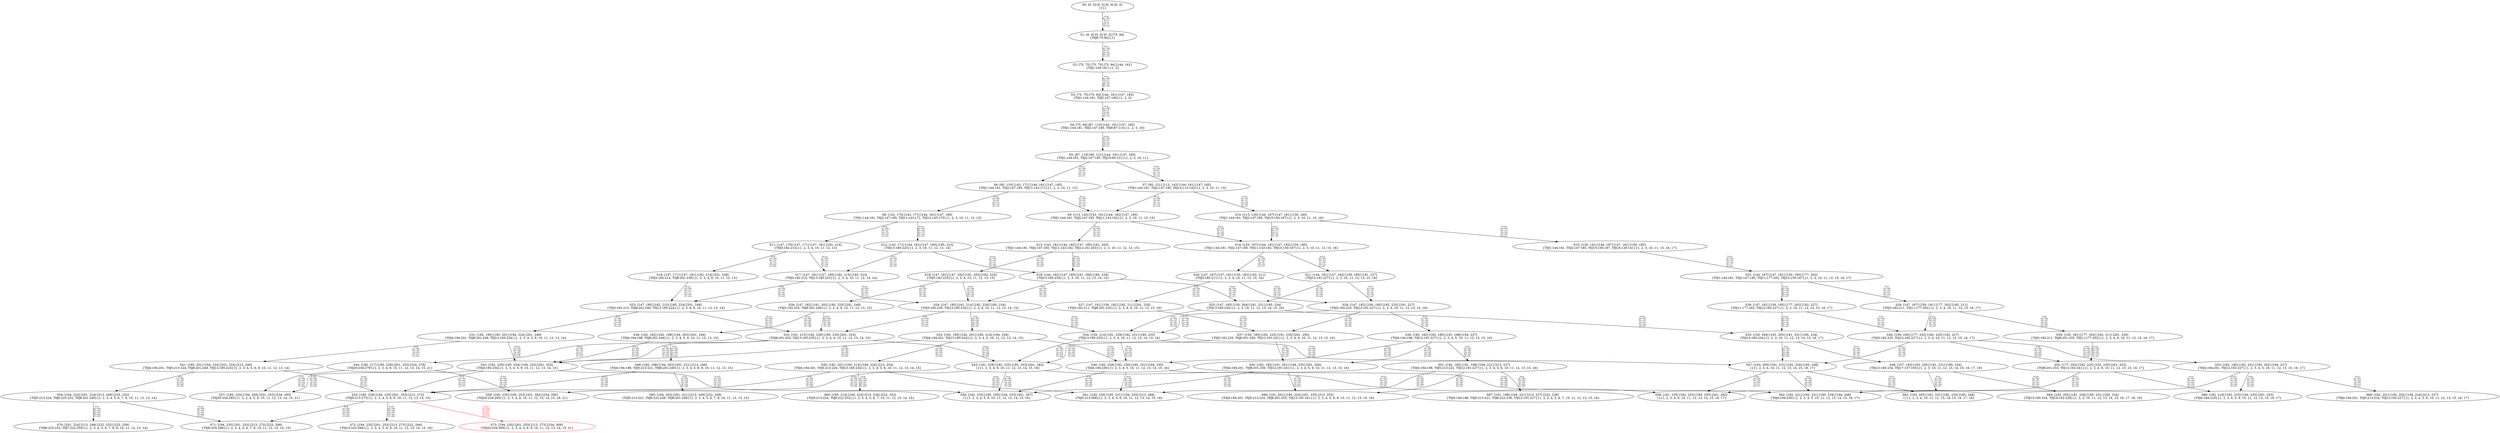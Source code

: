 digraph {
	S0[label="S0: [0, 0] [0, 0] [0, 0] [0, 0] \n{}{}"];
	S1[label="S1: [0, 0] [0, 0] [0, 0] [75, 94] \n{T0J0:75-94}{1}"];
	S2[label="S2: [75, 75] [75, 75] [75, 94] [144, 181] \n{T0J1:144-181}{1, 2}"];
	S3[label="S3: [75, 75] [75, 94] [144, 181] [147, 185] \n{T0J1:144-181, T0J2:147-185}{1, 2, 3}"];
	S4[label="S4: [75, 94] [87, 110] [144, 181] [147, 185] \n{T0J1:144-181, T0J2:147-185, T0J9:87-110}{1, 2, 3, 10}"];
	S5[label="S5: [87, 110] [95, 121] [144, 181] [147, 185] \n{T0J1:144-181, T0J2:147-185, T0J10:95-121}{1, 2, 3, 10, 11}"];
	S6[label="S6: [95, 110] [143, 171] [144, 181] [147, 185] \n{T0J1:144-181, T0J2:147-185, T0J11:143-171}{1, 2, 3, 10, 11, 12}"];
	S7[label="S7: [95, 121] [113, 143] [144, 181] [147, 185] \n{T0J1:144-181, T0J2:147-185, T0J14:113-143}{1, 2, 3, 10, 11, 15}"];
	S8[label="S8: [143, 170] [143, 171] [144, 181] [147, 185] \n{T0J1:144-181, T0J2:147-185, T0J11:143-171, T0J12:143-170}{1, 2, 3, 10, 11, 12, 13}"];
	S9[label="S9: [113, 143] [143, 181] [144, 182] [147, 185] \n{T0J1:144-181, T0J2:147-185, T0J11:143-182}{1, 2, 3, 10, 11, 12, 15}"];
	S10[label="S10: [113, 120] [144, 167] [147, 181] [150, 185] \n{T0J1:144-181, T0J2:147-185, T0J15:150-167}{1, 2, 3, 10, 11, 15, 16}"];
	S11[label="S11: [147, 170] [147, 171] [147, 181] [182, 214] \n{T0J3:182-214}{1, 2, 3, 4, 10, 11, 12, 13}"];
	S12[label="S12: [143, 171] [144, 181] [147, 185] [185, 223] \n{T0J13:185-223}{1, 2, 3, 10, 11, 12, 13, 14}"];
	S13[label="S13: [143, 181] [144, 182] [147, 185] [161, 203] \n{T0J1:144-181, T0J2:147-185, T0J11:143-182, T0J12:161-203}{1, 2, 3, 10, 11, 12, 13, 15}"];
	S14[label="S14: [143, 167] [144, 181] [147, 182] [150, 185] \n{T0J1:144-181, T0J2:147-185, T0J11:143-182, T0J15:150-167}{1, 2, 3, 10, 11, 12, 15, 16}"];
	S15[label="S15: [129, 141] [144, 167] [147, 181] [150, 185] \n{T0J1:144-181, T0J2:147-185, T0J15:150-167, T0J16:129-141}{1, 2, 3, 10, 11, 15, 16, 17}"];
	S16[label="S16: [147, 171] [147, 181] [182, 214] [201, 238] \n{T0J3:182-214, T0J8:201-238}{1, 2, 3, 4, 9, 10, 11, 12, 13}"];
	S17[label="S17: [147, 181] [147, 185] [182, 215] [185, 223] \n{T0J3:182-215, T0J13:185-223}{1, 2, 3, 4, 10, 11, 12, 13, 14}"];
	S18[label="S18: [144, 182] [147, 185] [161, 204] [185, 234] \n{T0J13:185-234}{1, 2, 3, 10, 11, 12, 13, 14, 15}"];
	S19[label="S19: [147, 181] [147, 182] [161, 203] [182, 225] \n{T0J3:182-225}{1, 2, 3, 4, 10, 11, 12, 13, 15}"];
	S20[label="S20: [147, 167] [147, 181] [150, 182] [182, 211] \n{T0J3:182-211}{1, 2, 3, 4, 10, 11, 12, 15, 16}"];
	S21[label="S21: [144, 181] [147, 182] [150, 185] [191, 227] \n{T0J12:191-227}{1, 2, 3, 10, 11, 12, 13, 15, 16}"];
	S22[label="S22: [144, 167] [147, 181] [150, 185] [177, 202] \n{T0J1:144-181, T0J2:147-185, T0J11:177-202, T0J15:150-167}{1, 2, 3, 10, 11, 12, 15, 16, 17}"];
	S23[label="S23: [147, 185] [182, 215] [185, 224] [201, 249] \n{T0J3:182-215, T0J8:201-249, T0J13:185-224}{1, 2, 3, 4, 9, 10, 11, 12, 13, 14}"];
	S24[label="S24: [147, 185] [161, 214] [182, 229] [185, 234] \n{T0J3:182-229, T0J13:185-234}{1, 2, 3, 4, 10, 11, 12, 13, 14, 15}"];
	S25[label="S25: [147, 185] [150, 204] [181, 231] [185, 234] \n{T0J13:185-234}{1, 2, 3, 10, 11, 12, 13, 14, 15, 16}"];
	S26[label="S26: [147, 182] [161, 203] [182, 225] [201, 249] \n{T0J3:182-225, T0J8:201-249}{1, 2, 3, 4, 9, 10, 11, 12, 13, 15}"];
	S27[label="S27: [147, 181] [150, 182] [182, 211] [201, 235] \n{T0J3:182-211, T0J8:201-235}{1, 2, 3, 4, 9, 10, 11, 12, 15, 16}"];
	S28[label="S28: [147, 182] [150, 185] [182, 225] [191, 227] \n{T0J3:182-225, T0J12:191-227}{1, 2, 3, 4, 10, 11, 12, 13, 15, 16}"];
	S29[label="S29: [147, 167] [150, 181] [177, 202] [182, 211] \n{T0J3:182-211, T0J11:177-202}{1, 2, 3, 4, 10, 11, 12, 15, 16, 17}"];
	S30[label="S30: [147, 181] [150, 185] [177, 202] [192, 227] \n{T0J11:177-202, T0J12:192-227}{1, 2, 3, 10, 11, 12, 13, 15, 16, 17}"];
	S31[label="S31: [182, 185] [185, 201] [194, 224] [201, 249] \n{T0J4:194-201, T0J8:201-249, T0J13:185-224}{1, 2, 3, 4, 5, 9, 10, 11, 12, 13, 14}"];
	S32[label="S32: [161, 215] [182, 229] [185, 235] [201, 253] \n{T0J8:201-253, T0J13:185-235}{1, 2, 3, 4, 9, 10, 11, 12, 13, 14, 15}"];
	S33[label="S33: [182, 185] [182, 201] [185, 214] [194, 234] \n{T0J4:194-201, T0J13:185-234}{1, 2, 3, 4, 5, 10, 11, 12, 13, 14, 15}"];
	S34[label="S34: [150, 214] [181, 229] [182, 231] [185, 235] \n{T0J13:185-235}{1, 2, 3, 4, 10, 11, 12, 13, 14, 15, 16}"];
	S35[label="S35: [150, 204] [163, 205] [181, 231] [185, 234] \n{T0J13:185-234}{1, 2, 3, 10, 11, 12, 13, 14, 15, 16, 17}"];
	S36[label="S36: [182, 182] [182, 198] [194, 203] [201, 249] \n{T0J4:194-198, T0J8:201-249}{1, 2, 3, 4, 5, 9, 10, 11, 12, 13, 15}"];
	S37[label="S37: [150, 185] [182, 225] [191, 235] [201, 250] \n{T0J3:182-225, T0J8:201-250, T0J12:191-241}{1, 2, 3, 4, 9, 10, 11, 12, 13, 15, 16}"];
	S38[label="S38: [182, 182] [182, 185] [191, 198] [194, 227] \n{T0J4:194-198, T0J12:191-227}{1, 2, 3, 4, 5, 10, 11, 12, 13, 15, 16}"];
	S39[label="S39: [150, 181] [177, 202] [182, 211] [201, 235] \n{T0J3:182-211, T0J8:201-235, T0J11:177-202}{1, 2, 3, 4, 9, 10, 11, 12, 15, 16, 17}"];
	S40[label="S40: [150, 185] [177, 202] [182, 225] [192, 227] \n{T0J3:182-225, T0J12:192-227}{1, 2, 3, 4, 10, 11, 12, 13, 15, 16, 17}"];
	S41[label="S41: [185, 201] [194, 224] [201, 224] [213, 249] \n{T0J4:194-201, T0J5:213-224, T0J8:201-249, T0J13:185-224}{1, 2, 3, 4, 5, 6, 9, 10, 11, 12, 13, 14}"];
	S42[label="S42: [182, 229] [185, 234] [194, 235] [201, 253] \n{T0J4:194-234}{1, 2, 3, 4, 5, 9, 10, 11, 12, 13, 14, 15}"];
	S43[label="S43: [181, 229] [182, 235] [185, 253] [201, 282] \n{}{1, 2, 3, 4, 9, 10, 11, 12, 13, 14, 15, 16}"];
	S44[label="S44: [185, 217] [185, 229] [201, 253] [234, 279] \n{T0J20:234-279}{1, 2, 3, 4, 9, 10, 11, 12, 13, 14, 15, 21}"];
	S45[label="S45: [182, 201] [185, 214] [194, 224] [213, 234] \n{T0J4:194-201, T0J5:213-224, T0J13:185-234}{1, 2, 3, 4, 5, 6, 10, 11, 12, 13, 14, 15}"];
	S46[label="S46: [182, 229] [182, 230] [185, 231] [194, 235] \n{T0J4:194-230}{1, 2, 3, 4, 5, 10, 11, 12, 13, 14, 15, 16}"];
	S47[label="S47: [163, 205] [181, 231] [182, 234] [185, 248] \n{}{1, 2, 3, 4, 10, 11, 12, 13, 14, 15, 16, 17}"];
	S48[label="S48: [157, 193] [163, 205] [181, 231] [185, 234] \n{T0J13:185-234, T0J17:157-193}{1, 2, 3, 10, 11, 12, 13, 14, 15, 16, 17, 18}"];
	S49[label="S49: [182, 198] [194, 203] [201, 221] [213, 249] \n{T0J4:194-198, T0J5:213-221, T0J8:201-249}{1, 2, 3, 4, 5, 6, 9, 10, 11, 12, 13, 15}"];
	S50[label="S50: [182, 185] [191, 201] [194, 235] [201, 250] \n{T0J4:194-201, T0J8:201-250, T0J12:191-241}{1, 2, 3, 4, 5, 9, 10, 11, 12, 13, 15, 16}"];
	S51[label="S51: [182, 185] [191, 198] [194, 221] [213, 227] \n{T0J4:194-198, T0J5:213-221, T0J12:191-227}{1, 2, 3, 4, 5, 6, 10, 11, 12, 13, 15, 16}"];
	S52[label="S52: [177, 202] [182, 225] [192, 235] [201, 253] \n{T0J8:201-253, T0J12:192-241}{1, 2, 3, 4, 9, 10, 11, 12, 13, 15, 16, 17}"];
	S53[label="S53: [182, 185] [182, 201] [192, 202] [194, 227] \n{T0J4:194-201, T0J12:192-227}{1, 2, 3, 4, 5, 10, 11, 12, 13, 15, 16, 17}"];
	S54[label="S54: [194, 224] [201, 224] [213, 249] [225, 252] \n{T0J5:213-224, T0J6:225-252, T0J8:201-249}{1, 2, 3, 4, 5, 6, 7, 9, 10, 11, 12, 13, 14}"];
	S55[label="S55: [185, 234] [194, 235] [201, 253] [213, 273] \n{T0J5:213-273}{1, 2, 3, 4, 5, 6, 9, 10, 11, 12, 13, 14, 15}"];
	S56[label="S56: [182, 235] [185, 250] [194, 253] [201, 297] \n{}{1, 2, 3, 4, 5, 9, 10, 11, 12, 13, 14, 15, 16}"];
	S57[label="S57: [185, 234] [194, 250] [201, 253] [234, 295] \n{T0J20:234-295}{1, 2, 3, 4, 5, 9, 10, 11, 12, 13, 14, 15, 21}"];
	S58[label="S58: [181, 235] [182, 253] [185, 255] [201, 282] \n{}{1, 2, 3, 4, 9, 10, 11, 12, 13, 14, 15, 16, 17}"];
	S59[label="S59: [185, 235] [185, 253] [201, 282] [234, 295] \n{T0J20:234-295}{1, 2, 3, 4, 9, 10, 11, 12, 13, 14, 15, 16, 21}"];
	S60[label="S60: [185, 214] [194, 224] [213, 234] [222, 252] \n{T0J5:213-224, T0J6:222-252}{1, 2, 3, 4, 5, 6, 7, 10, 11, 12, 13, 14, 15}"];
	S61[label="S61: [182, 230] [185, 231] [194, 235] [213, 268] \n{T0J5:213-268}{1, 2, 3, 4, 5, 6, 10, 11, 12, 13, 14, 15, 16}"];
	S62[label="S62: [182, 221] [182, 231] [185, 234] [194, 248] \n{T0J4:194-230}{1, 2, 3, 4, 5, 10, 11, 12, 13, 14, 15, 16, 17}"];
	S63[label="S63: [163, 205] [181, 231] [182, 234] [185, 248] \n{}{1, 2, 3, 4, 10, 11, 12, 13, 14, 15, 16, 17, 18}"];
	S64[label="S64: [163, 205] [181, 228] [185, 231] [192, 234] \n{T0J13:185-234, T0J18:192-228}{1, 2, 3, 10, 11, 12, 13, 14, 15, 16, 17, 18, 19}"];
	S65[label="S65: [194, 203] [201, 221] [213, 249] [222, 249] \n{T0J5:213-221, T0J6:222-249, T0J8:201-249}{1, 2, 3, 4, 5, 6, 7, 9, 10, 11, 12, 13, 15}"];
	S66[label="S66: [191, 201] [194, 224] [201, 235] [213, 253] \n{T0J4:194-201, T0J5:213-224, T0J8:201-253, T0J12:191-241}{1, 2, 3, 4, 5, 6, 9, 10, 11, 12, 13, 15, 16}"];
	S67[label="S67: [191, 198] [194, 221] [213, 227] [222, 236] \n{T0J4:194-198, T0J5:213-221, T0J6:222-236, T0J12:191-227}{1, 2, 3, 4, 5, 6, 7, 10, 11, 12, 13, 15, 16}"];
	S68[label="S68: [182, 218] [192, 225] [194, 235] [201, 253] \n{T0J4:194-218}{1, 2, 3, 4, 5, 9, 10, 11, 12, 13, 15, 16, 17}"];
	S69[label="S69: [182, 201] [192, 202] [194, 224] [213, 227] \n{T0J4:194-201, T0J5:213-224, T0J12:192-227}{1, 2, 3, 4, 5, 6, 10, 11, 12, 13, 15, 16, 17}"];
	S70[label="S70: [201, 224] [213, 249] [222, 252] [225, 259] \n{T0J6:225-252, T0J7:222-259}{1, 2, 3, 4, 5, 6, 7, 8, 9, 10, 11, 12, 13, 14}"];
	S71[label="S71: [194, 235] [201, 253] [213, 273] [225, 299] \n{T0J6:225-299}{1, 2, 3, 4, 5, 6, 7, 9, 10, 11, 12, 13, 14, 15}"];
	S72[label="S72: [194, 235] [201, 253] [213, 273] [222, 294] \n{T0J15:222-294}{1, 2, 3, 4, 5, 6, 9, 10, 11, 12, 13, 14, 15, 16}"];
	S73[label="S73: [194, 235] [201, 253] [213, 273] [234, 309] \n{T0J20:234-309}{1, 2, 3, 4, 5, 6, 9, 10, 11, 12, 13, 14, 15, 21}"];
	S0 -> S1[label="T0 J0\nDL=300\nES=0\nLS=0\nEF=75\nLF=94",fontsize=8];
	S1 -> S2[label="T0 J1\nDL=300\nES=75\nLS=94\nEF=144\nLF=181",fontsize=8];
	S2 -> S3[label="T0 J2\nDL=300\nES=75\nLS=94\nEF=147\nLF=185",fontsize=8];
	S3 -> S4[label="T0 J9\nDL=300\nES=75\nLS=94\nEF=87\nLF=110",fontsize=8];
	S4 -> S5[label="T0 J10\nDL=300\nES=87\nLS=110\nEF=95\nLF=121",fontsize=8];
	S5 -> S6[label="T0 J11\nDL=300\nES=95\nLS=110\nEF=143\nLF=171",fontsize=8];
	S5 -> S7[label="T0 J14\nDL=300\nES=87\nLS=110\nEF=113\nLF=143",fontsize=8];
	S6 -> S8[label="T0 J12\nDL=300\nES=95\nLS=110\nEF=143\nLF=170",fontsize=8];
	S6 -> S9[label="T0 J14\nDL=300\nES=95\nLS=110\nEF=121\nLF=143",fontsize=8];
	S7 -> S9[label="T0 J11\nDL=300\nES=95\nLS=121\nEF=143\nLF=182",fontsize=8];
	S7 -> S10[label="T0 J15\nDL=300\nES=113\nLS=120\nEF=150\nLF=167",fontsize=8];
	S8 -> S11[label="T0 J3\nDL=300\nES=147\nLS=170\nEF=182\nLF=214",fontsize=8];
	S8 -> S12[label="T0 J13\nDL=300\nES=143\nLS=170\nEF=185\nLF=223",fontsize=8];
	S9 -> S13[label="T0 J12\nDL=300\nES=113\nLS=143\nEF=161\nLF=203",fontsize=8];
	S9 -> S14[label="T0 J15\nDL=300\nES=113\nLS=120\nEF=150\nLF=167",fontsize=8];
	S10 -> S14[label="T0 J11\nDL=300\nES=113\nLS=121\nEF=161\nLF=182",fontsize=8];
	S10 -> S15[label="T0 J16\nDL=300\nES=113\nLS=120\nEF=129\nLF=141",fontsize=8];
	S11 -> S16[label="T0 J8\nDL=300\nES=147\nLS=170\nEF=201\nLF=238",fontsize=8];
	S11 -> S17[label="T0 J13\nDL=300\nES=147\nLS=170\nEF=189\nLF=223",fontsize=8];
	S12 -> S17[label="T0 J3\nDL=300\nES=147\nLS=171\nEF=182\nLF=215",fontsize=8];
	S12 -> S18[label="T0 J14\nDL=300\nES=143\nLS=171\nEF=169\nLF=204",fontsize=8];
	S13 -> S19[label="T0 J3\nDL=300\nES=147\nLS=181\nEF=182\nLF=225",fontsize=8];
	S13 -> S18[label="T0 J13\nDL=300\nES=143\nLS=181\nEF=185\nLF=234",fontsize=8];
	S14 -> S20[label="T0 J3\nDL=300\nES=147\nLS=167\nEF=182\nLF=211",fontsize=8];
	S14 -> S21[label="T0 J12\nDL=300\nES=143\nLS=167\nEF=191\nLF=227",fontsize=8];
	S15 -> S22[label="T0 J11\nDL=300\nES=129\nLS=141\nEF=177\nLF=202",fontsize=8];
	S16 -> S23[label="T0 J13\nDL=300\nES=147\nLS=171\nEF=189\nLF=224",fontsize=8];
	S17 -> S23[label="T0 J8\nDL=300\nES=147\nLS=181\nEF=201\nLF=249",fontsize=8];
	S17 -> S24[label="T0 J14\nDL=300\nES=147\nLS=181\nEF=173\nLF=214",fontsize=8];
	S18 -> S24[label="T0 J3\nDL=300\nES=147\nLS=185\nEF=182\nLF=229",fontsize=8];
	S18 -> S25[label="T0 J15\nDL=300\nES=144\nLS=184\nEF=181\nLF=231",fontsize=8];
	S19 -> S26[label="T0 J8\nDL=300\nES=147\nLS=181\nEF=201\nLF=249",fontsize=8];
	S19 -> S24[label="T0 J13\nDL=300\nES=147\nLS=181\nEF=189\nLF=234",fontsize=8];
	S20 -> S27[label="T0 J8\nDL=300\nES=147\nLS=167\nEF=201\nLF=235",fontsize=8];
	S20 -> S28[label="T0 J12\nDL=300\nES=147\nLS=167\nEF=195\nLF=227",fontsize=8];
	S21 -> S28[label="T0 J3\nDL=300\nES=147\nLS=181\nEF=182\nLF=225",fontsize=8];
	S21 -> S25[label="T0 J13\nDL=300\nES=144\nLS=181\nEF=186\nLF=234",fontsize=8];
	S22 -> S29[label="T0 J3\nDL=300\nES=147\nLS=167\nEF=182\nLF=211",fontsize=8];
	S22 -> S30[label="T0 J12\nDL=300\nES=144\nLS=167\nEF=192\nLF=227",fontsize=8];
	S23 -> S31[label="T0 J4\nDL=300\nES=182\nLS=185\nEF=194\nLF=201",fontsize=8];
	S23 -> S32[label="T0 J14\nDL=300\nES=147\nLS=185\nEF=173\nLF=218",fontsize=8];
	S24 -> S33[label="T0 J4\nDL=300\nES=182\nLS=185\nEF=194\nLF=201",fontsize=8];
	S24 -> S32[label="T0 J8\nDL=300\nES=147\nLS=185\nEF=201\nLF=253",fontsize=8];
	S24 -> S34[label="T0 J15\nDL=300\nES=147\nLS=184\nEF=184\nLF=231",fontsize=8];
	S25 -> S34[label="T0 J3\nDL=300\nES=147\nLS=185\nEF=182\nLF=229",fontsize=8];
	S25 -> S35[label="T0 J16\nDL=300\nES=147\nLS=184\nEF=163\nLF=205",fontsize=8];
	S26 -> S36[label="T0 J4\nDL=300\nES=182\nLS=182\nEF=194\nLF=198",fontsize=8];
	S26 -> S32[label="T0 J13\nDL=300\nES=147\nLS=182\nEF=189\nLF=235",fontsize=8];
	S27 -> S37[label="T0 J12\nDL=300\nES=147\nLS=181\nEF=195\nLF=241",fontsize=8];
	S28 -> S38[label="T0 J4\nDL=300\nES=182\nLS=182\nEF=194\nLF=198",fontsize=8];
	S28 -> S37[label="T0 J8\nDL=300\nES=147\nLS=182\nEF=201\nLF=250",fontsize=8];
	S28 -> S34[label="T0 J13\nDL=300\nES=147\nLS=182\nEF=189\nLF=235",fontsize=8];
	S29 -> S39[label="T0 J8\nDL=300\nES=147\nLS=167\nEF=201\nLF=235",fontsize=8];
	S29 -> S40[label="T0 J12\nDL=300\nES=147\nLS=167\nEF=195\nLF=227",fontsize=8];
	S30 -> S40[label="T0 J3\nDL=300\nES=147\nLS=181\nEF=182\nLF=225",fontsize=8];
	S30 -> S35[label="T0 J13\nDL=300\nES=147\nLS=181\nEF=189\nLF=234",fontsize=8];
	S31 -> S41[label="T0 J5\nDL=300\nES=182\nLS=185\nEF=213\nLF=224",fontsize=8];
	S31 -> S42[label="T0 J14\nDL=300\nES=182\nLS=185\nEF=208\nLF=218",fontsize=8];
	S32 -> S42[label="T0 J4\nDL=300\nES=182\nLS=218\nEF=194\nLF=234",fontsize=8];
	S32 -> S43[label="T0 J15\nDL=300\nES=161\nLS=218\nEF=198\nLF=265",fontsize=8];
	S32 -> S44[label="T0 J20\nDL=300\nES=185\nLS=217\nEF=234\nLF=279",fontsize=8];
	S33 -> S45[label="T0 J5\nDL=300\nES=182\nLS=185\nEF=213\nLF=224",fontsize=8];
	S33 -> S42[label="T0 J8\nDL=300\nES=182\nLS=185\nEF=236\nLF=253",fontsize=8];
	S33 -> S46[label="T0 J15\nDL=300\nES=182\nLS=184\nEF=219\nLF=231",fontsize=8];
	S34 -> S46[label="T0 J4\nDL=300\nES=182\nLS=214\nEF=194\nLF=230",fontsize=8];
	S34 -> S43[label="T0 J8\nDL=300\nES=150\nLS=214\nEF=204\nLF=282",fontsize=8];
	S34 -> S47[label="T0 J16\nDL=300\nES=150\nLS=184\nEF=166\nLF=205",fontsize=8];
	S35 -> S47[label="T0 J3\nDL=300\nES=150\nLS=204\nEF=185\nLF=248",fontsize=8];
	S35 -> S48[label="T0 J17\nDL=300\nES=150\nLS=184\nEF=157\nLF=193",fontsize=8];
	S36 -> S49[label="T0 J5\nDL=300\nES=182\nLS=182\nEF=213\nLF=221",fontsize=8];
	S36 -> S42[label="T0 J13\nDL=300\nES=182\nLS=182\nEF=224\nLF=235",fontsize=8];
	S37 -> S50[label="T0 J4\nDL=300\nES=182\nLS=185\nEF=194\nLF=201",fontsize=8];
	S37 -> S43[label="T0 J13\nDL=300\nES=150\nLS=185\nEF=192\nLF=238",fontsize=8];
	S38 -> S51[label="T0 J5\nDL=300\nES=182\nLS=182\nEF=213\nLF=221",fontsize=8];
	S38 -> S50[label="T0 J8\nDL=300\nES=182\nLS=182\nEF=236\nLF=250",fontsize=8];
	S38 -> S46[label="T0 J13\nDL=300\nES=182\nLS=182\nEF=224\nLF=235",fontsize=8];
	S39 -> S52[label="T0 J12\nDL=300\nES=150\nLS=181\nEF=198\nLF=241",fontsize=8];
	S40 -> S53[label="T0 J4\nDL=300\nES=182\nLS=185\nEF=194\nLF=201",fontsize=8];
	S40 -> S52[label="T0 J8\nDL=300\nES=150\nLS=185\nEF=204\nLF=253",fontsize=8];
	S40 -> S47[label="T0 J13\nDL=300\nES=150\nLS=184\nEF=192\nLF=237",fontsize=8];
	S41 -> S54[label="T0 J6\nDL=300\nES=185\nLS=201\nEF=225\nLF=252",fontsize=8];
	S41 -> S55[label="T0 J14\nDL=300\nES=185\nLS=201\nEF=211\nLF=234",fontsize=8];
	S42 -> S55[label="T0 J5\nDL=300\nES=182\nLS=234\nEF=213\nLF=273",fontsize=8];
	S42 -> S56[label="T0 J15\nDL=300\nES=182\nLS=234\nEF=219\nLF=281",fontsize=8];
	S42 -> S57[label="T0 J20\nDL=300\nES=185\nLS=233\nEF=234\nLF=295",fontsize=8];
	S43 -> S56[label="T0 J4\nDL=300\nES=182\nLS=234\nEF=194\nLF=250",fontsize=8];
	S43 -> S58[label="T0 J16\nDL=300\nES=181\nLS=234\nEF=197\nLF=255",fontsize=8];
	S43 -> S59[label="T0 J20\nDL=300\nES=185\nLS=233\nEF=234\nLF=295",fontsize=8];
	S44 -> S57[label="T0 J4\nDL=300\nES=185\nLS=234\nEF=197\nLF=250",fontsize=8];
	S44 -> S59[label="T0 J15\nDL=300\nES=185\nLS=234\nEF=222\nLF=281",fontsize=8];
	S45 -> S60[label="T0 J6\nDL=300\nES=182\nLS=201\nEF=222\nLF=252",fontsize=8];
	S45 -> S55[label="T0 J8\nDL=300\nES=182\nLS=201\nEF=236\nLF=269",fontsize=8];
	S45 -> S61[label="T0 J15\nDL=300\nES=182\nLS=184\nEF=219\nLF=231",fontsize=8];
	S46 -> S61[label="T0 J5\nDL=300\nES=182\nLS=229\nEF=213\nLF=268",fontsize=8];
	S46 -> S56[label="T0 J8\nDL=300\nES=182\nLS=229\nEF=236\nLF=297",fontsize=8];
	S46 -> S62[label="T0 J16\nDL=300\nES=182\nLS=184\nEF=198\nLF=205",fontsize=8];
	S47 -> S62[label="T0 J4\nDL=300\nES=182\nLS=205\nEF=194\nLF=221",fontsize=8];
	S47 -> S58[label="T0 J8\nDL=300\nES=163\nLS=205\nEF=217\nLF=273",fontsize=8];
	S47 -> S63[label="T0 J17\nDL=300\nES=163\nLS=184\nEF=170\nLF=193",fontsize=8];
	S48 -> S63[label="T0 J3\nDL=300\nES=157\nLS=193\nEF=192\nLF=237",fontsize=8];
	S48 -> S64[label="T0 J18\nDL=300\nES=157\nLS=184\nEF=192\nLF=228",fontsize=8];
	S49 -> S65[label="T0 J6\nDL=300\nES=182\nLS=198\nEF=222\nLF=249",fontsize=8];
	S49 -> S55[label="T0 J13\nDL=300\nES=182\nLS=198\nEF=224\nLF=251",fontsize=8];
	S50 -> S66[label="T0 J5\nDL=300\nES=182\nLS=185\nEF=213\nLF=224",fontsize=8];
	S50 -> S56[label="T0 J13\nDL=300\nES=182\nLS=185\nEF=224\nLF=238",fontsize=8];
	S51 -> S67[label="T0 J6\nDL=300\nES=182\nLS=185\nEF=222\nLF=236",fontsize=8];
	S51 -> S66[label="T0 J8\nDL=300\nES=182\nLS=185\nEF=236\nLF=253",fontsize=8];
	S51 -> S61[label="T0 J13\nDL=300\nES=182\nLS=184\nEF=224\nLF=237",fontsize=8];
	S52 -> S68[label="T0 J4\nDL=300\nES=182\nLS=202\nEF=194\nLF=218",fontsize=8];
	S52 -> S58[label="T0 J13\nDL=300\nES=177\nLS=202\nEF=219\nLF=255",fontsize=8];
	S53 -> S69[label="T0 J5\nDL=300\nES=182\nLS=185\nEF=213\nLF=224",fontsize=8];
	S53 -> S68[label="T0 J8\nDL=300\nES=182\nLS=185\nEF=236\nLF=253",fontsize=8];
	S53 -> S62[label="T0 J13\nDL=300\nES=182\nLS=184\nEF=224\nLF=237",fontsize=8];
	S54 -> S70[label="T0 J7\nDL=300\nES=194\nLS=224\nEF=222\nLF=259",fontsize=8];
	S54 -> S71[label="T0 J14\nDL=300\nES=194\nLS=224\nEF=220\nLF=257",fontsize=8];
	S55 -> S71[label="T0 J6\nDL=300\nES=185\nLS=248\nEF=225\nLF=299",fontsize=8];
	S55 -> S72[label="T0 J15\nDL=300\nES=185\nLS=247\nEF=222\nLF=294",fontsize=8];
	S55 -> S73[label="T0 J20\nDL=300\nES=185\nLS=247\nEF=234\nLF=309",color=Red,fontcolor=Red,fontsize=8];
S73[color=Red];
}
